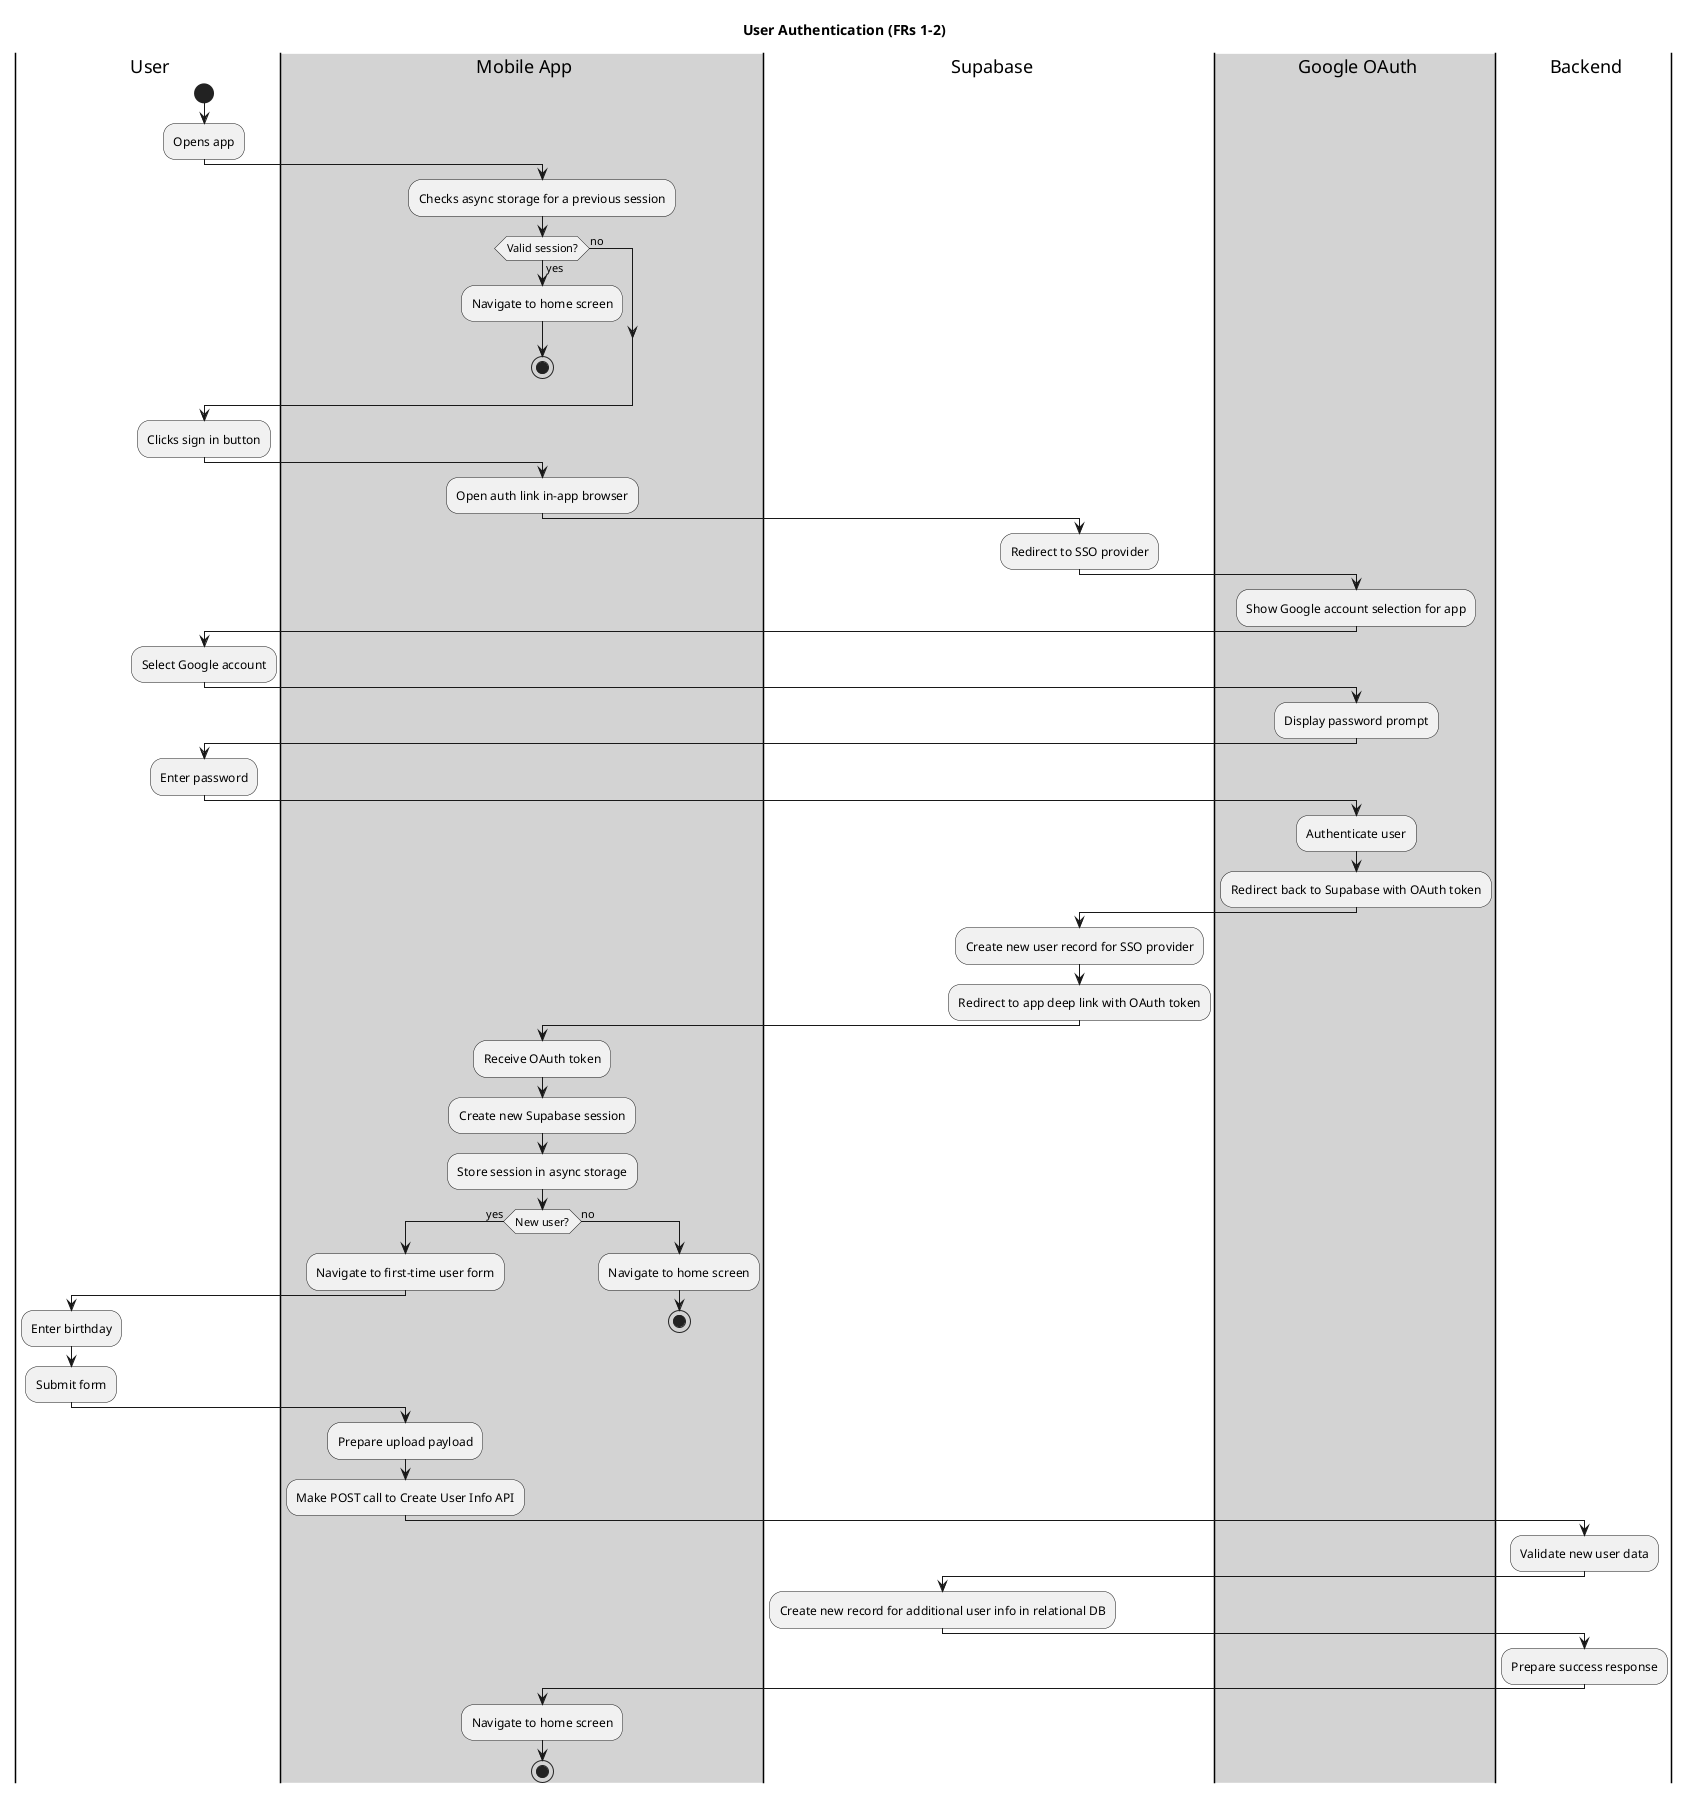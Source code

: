 @startuml User Authentication
title User Authentication (FRs 1-2)

' Swimlanes
|user| User
|#lightgray|mobile| Mobile App
|db| Supabase
|#lightgray|google| Google OAuth
|backend| Backend

|user|
start
:Opens app;

|mobile|
:Checks async storage for a previous session;

if (Valid session?) then (yes)
  :Navigate to home screen;
  stop
else (no)
endif

|user|
:Clicks sign in button;

|mobile|
:Open auth link in-app browser;

|db|
:Redirect to SSO provider;

|google|
:Show Google account selection for app;

|user|
:Select Google account;

|google|
:Display password prompt;

|user|
:Enter password;

|google|
:Authenticate user;
:Redirect back to Supabase with OAuth token;

|db|
:Create new user record for SSO provider;
:Redirect to app deep link with OAuth token;

|mobile|
:Receive OAuth token;
:Create new Supabase session;
:Store session in async storage;

if (New user?) then (yes)
  :Navigate to first-time user form;
  
  |user|
  :Enter birthday;
  :Submit form;
  
  |mobile|
  :Prepare upload payload;
  :Make POST call to Create User Info API;
  
  |backend|
  :Validate new user data;
  
  |db|
  :Create new record for additional user info in relational DB;
  
  |backend|
  :Prepare success response;
else (no)
  |mobile|
  :Navigate to home screen;
  stop
endif

|mobile|
:Navigate to home screen;

stop
@enduml